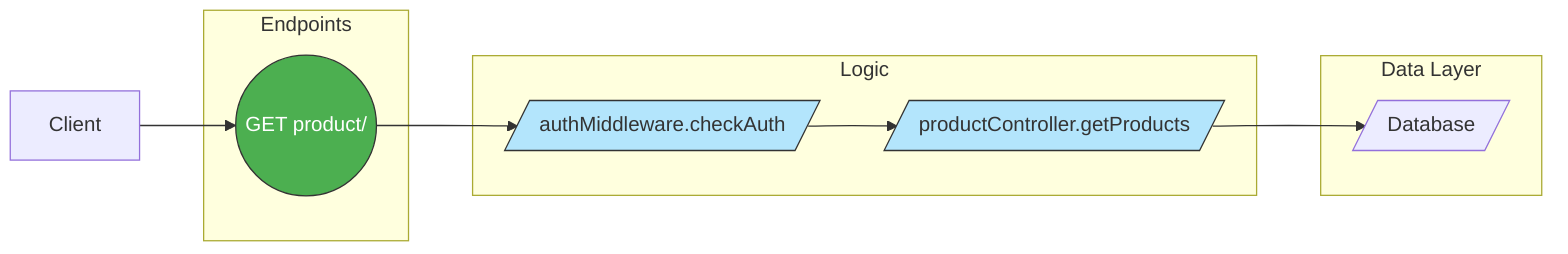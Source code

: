 graph LR

classDef GET fill:#4caf50,stroke:#333,stroke-width:1px,color:#fff,rx:10,ry:10;
classDef POST fill:#2196f3,stroke:#333,stroke-width:1px,color:#fff,rx:10,ry:10;
classDef PUT fill:#ff9800,stroke:#333,stroke-width:1px,color:#fff,rx:10,ry:10;
classDef DELETE fill:#f44346,stroke:#333,stroke-width:1px,color:#fff,rx:10,ry:10;
classDef LAYER fill:#b3e5fc,stroke:#333,stroke-width:1px,color:#333;


subgraph Endpoints
  GET_product_378(("GET product/"))
end

subgraph Logic
  Middleware_authMiddleware.checkAuth_0[/authMiddleware.checkAuth/]
  Controller_productController.getProducts_1[/productController.getProducts/]
end

subgraph Data Layer
  database_product[/Database/]
end

  Client --> GET_product_378
  GET_product_378 --> Middleware_authMiddleware.checkAuth_0
  Middleware_authMiddleware.checkAuth_0 --> Controller_productController.getProducts_1
  Controller_productController.getProducts_1 --> database_product

  class GET_product_378 GET;
  class Middleware_authMiddleware.checkAuth_0,Controller_productController.getProducts_1 LAYER;